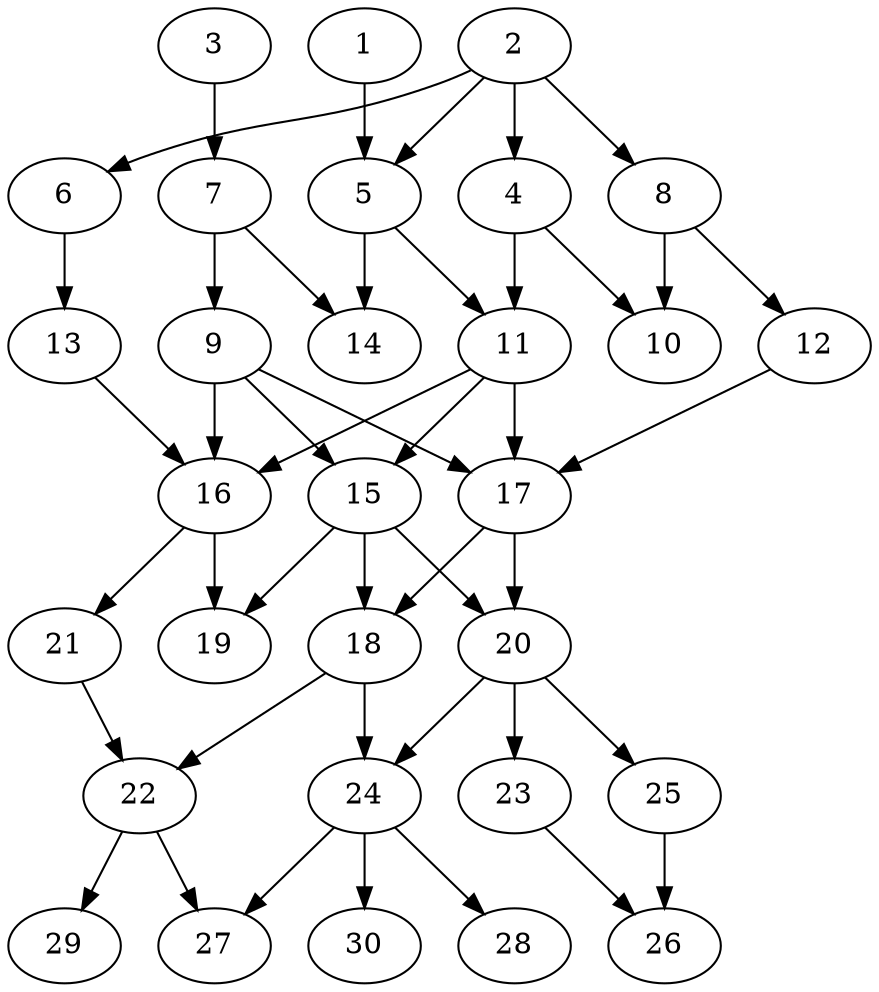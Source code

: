 // DAG automatically generated by daggen at Thu Oct  3 14:04:19 2019
// ./daggen --dot -n 30 --ccr 0.4 --fat 0.5 --regular 0.7 --density 0.5 --mindata 5242880 --maxdata 52428800 
digraph G {
  1 [size="77575680", alpha="0.12", expect_size="31030272"] 
  1 -> 5 [size ="31030272"]
  2 [size="64985600", alpha="0.16", expect_size="25994240"] 
  2 -> 4 [size ="25994240"]
  2 -> 5 [size ="25994240"]
  2 -> 6 [size ="25994240"]
  2 -> 8 [size ="25994240"]
  3 [size="81899520", alpha="0.18", expect_size="32759808"] 
  3 -> 7 [size ="32759808"]
  4 [size="78028800", alpha="0.16", expect_size="31211520"] 
  4 -> 10 [size ="31211520"]
  4 -> 11 [size ="31211520"]
  5 [size="40640000", alpha="0.03", expect_size="16256000"] 
  5 -> 11 [size ="16256000"]
  5 -> 14 [size ="16256000"]
  6 [size="116625920", alpha="0.01", expect_size="46650368"] 
  6 -> 13 [size ="46650368"]
  7 [size="109045760", alpha="0.19", expect_size="43618304"] 
  7 -> 9 [size ="43618304"]
  7 -> 14 [size ="43618304"]
  8 [size="40885760", alpha="0.08", expect_size="16354304"] 
  8 -> 10 [size ="16354304"]
  8 -> 12 [size ="16354304"]
  9 [size="55040000", alpha="0.07", expect_size="22016000"] 
  9 -> 15 [size ="22016000"]
  9 -> 16 [size ="22016000"]
  9 -> 17 [size ="22016000"]
  10 [size="72880640", alpha="0.16", expect_size="29152256"] 
  11 [size="34777600", alpha="0.15", expect_size="13911040"] 
  11 -> 15 [size ="13911040"]
  11 -> 16 [size ="13911040"]
  11 -> 17 [size ="13911040"]
  12 [size="103372800", alpha="0.08", expect_size="41349120"] 
  12 -> 17 [size ="41349120"]
  13 [size="80240640", alpha="0.12", expect_size="32096256"] 
  13 -> 16 [size ="32096256"]
  14 [size="68234240", alpha="0.04", expect_size="27293696"] 
  15 [size="44866560", alpha="0.08", expect_size="17946624"] 
  15 -> 18 [size ="17946624"]
  15 -> 19 [size ="17946624"]
  15 -> 20 [size ="17946624"]
  16 [size="61568000", alpha="0.19", expect_size="24627200"] 
  16 -> 19 [size ="24627200"]
  16 -> 21 [size ="24627200"]
  17 [size="66168320", alpha="0.18", expect_size="26467328"] 
  17 -> 18 [size ="26467328"]
  17 -> 20 [size ="26467328"]
  18 [size="61406720", alpha="0.12", expect_size="24562688"] 
  18 -> 22 [size ="24562688"]
  18 -> 24 [size ="24562688"]
  19 [size="107806720", alpha="0.01", expect_size="43122688"] 
  20 [size="30295040", alpha="0.16", expect_size="12118016"] 
  20 -> 23 [size ="12118016"]
  20 -> 24 [size ="12118016"]
  20 -> 25 [size ="12118016"]
  21 [size="122823680", alpha="0.02", expect_size="49129472"] 
  21 -> 22 [size ="49129472"]
  22 [size="96186880", alpha="0.16", expect_size="38474752"] 
  22 -> 27 [size ="38474752"]
  22 -> 29 [size ="38474752"]
  23 [size="23559680", alpha="0.02", expect_size="9423872"] 
  23 -> 26 [size ="9423872"]
  24 [size="92311040", alpha="0.20", expect_size="36924416"] 
  24 -> 27 [size ="36924416"]
  24 -> 28 [size ="36924416"]
  24 -> 30 [size ="36924416"]
  25 [size="116316160", alpha="0.01", expect_size="46526464"] 
  25 -> 26 [size ="46526464"]
  26 [size="42634240", alpha="0.01", expect_size="17053696"] 
  27 [size="34132480", alpha="0.16", expect_size="13652992"] 
  28 [size="19399680", alpha="0.17", expect_size="7759872"] 
  29 [size="92369920", alpha="0.04", expect_size="36947968"] 
  30 [size="101181440", alpha="0.01", expect_size="40472576"] 
}
